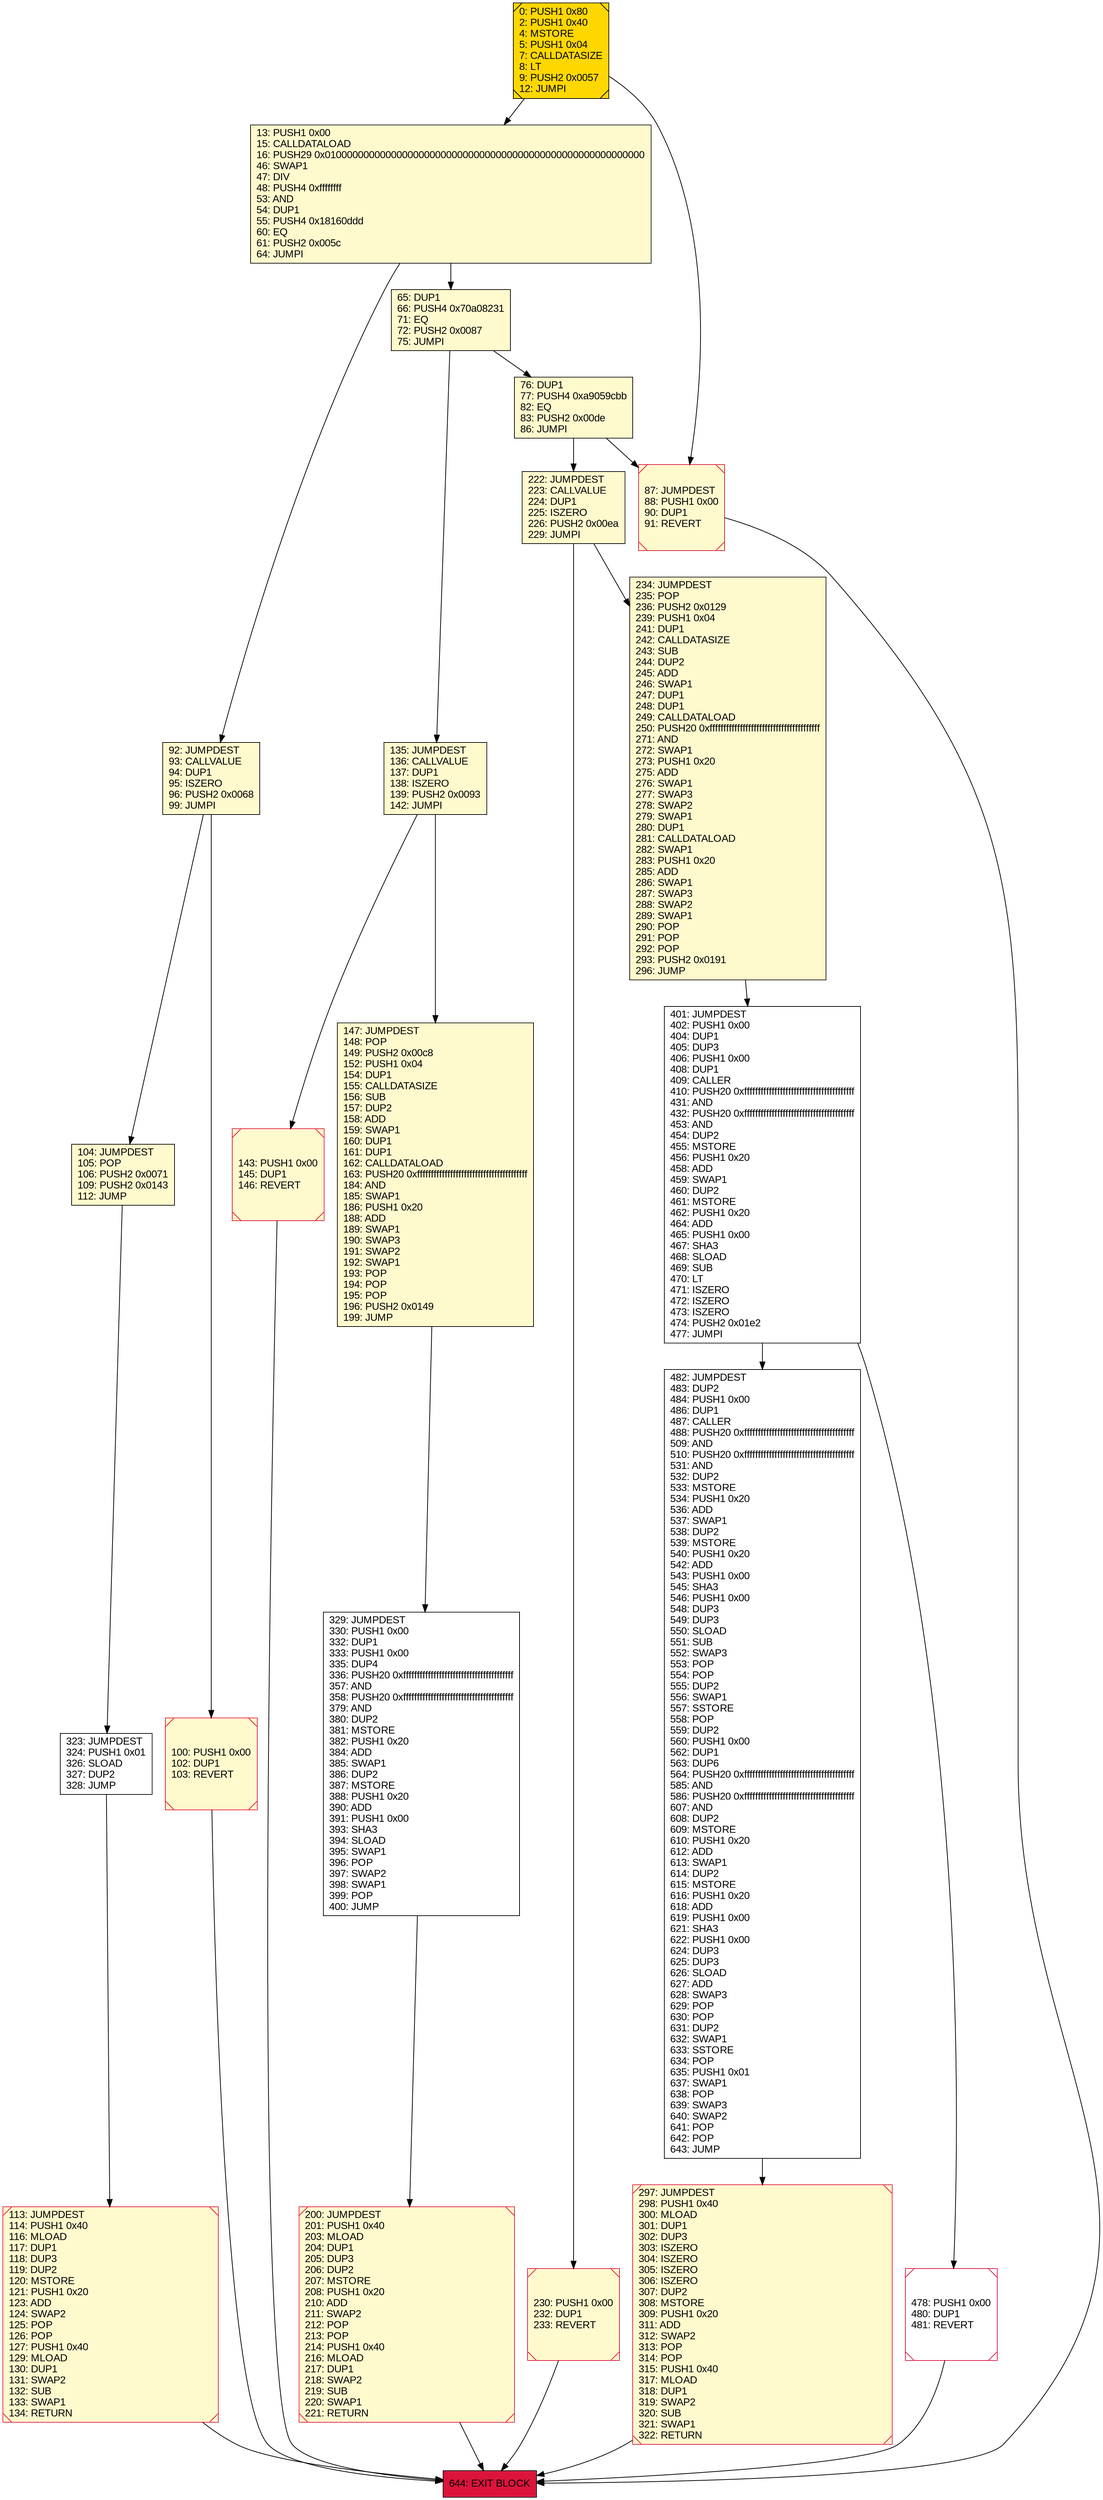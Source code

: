 digraph G {
bgcolor=transparent rankdir=UD;
node [shape=box style=filled color=black fillcolor=white fontname=arial fontcolor=black];
113 [label="113: JUMPDEST\l114: PUSH1 0x40\l116: MLOAD\l117: DUP1\l118: DUP3\l119: DUP2\l120: MSTORE\l121: PUSH1 0x20\l123: ADD\l124: SWAP2\l125: POP\l126: POP\l127: PUSH1 0x40\l129: MLOAD\l130: DUP1\l131: SWAP2\l132: SUB\l133: SWAP1\l134: RETURN\l" fillcolor=lemonchiffon shape=Msquare color=crimson ];
644 [label="644: EXIT BLOCK\l" fillcolor=crimson ];
65 [label="65: DUP1\l66: PUSH4 0x70a08231\l71: EQ\l72: PUSH2 0x0087\l75: JUMPI\l" fillcolor=lemonchiffon ];
100 [label="100: PUSH1 0x00\l102: DUP1\l103: REVERT\l" fillcolor=lemonchiffon shape=Msquare color=crimson ];
230 [label="230: PUSH1 0x00\l232: DUP1\l233: REVERT\l" fillcolor=lemonchiffon shape=Msquare color=crimson ];
482 [label="482: JUMPDEST\l483: DUP2\l484: PUSH1 0x00\l486: DUP1\l487: CALLER\l488: PUSH20 0xffffffffffffffffffffffffffffffffffffffff\l509: AND\l510: PUSH20 0xffffffffffffffffffffffffffffffffffffffff\l531: AND\l532: DUP2\l533: MSTORE\l534: PUSH1 0x20\l536: ADD\l537: SWAP1\l538: DUP2\l539: MSTORE\l540: PUSH1 0x20\l542: ADD\l543: PUSH1 0x00\l545: SHA3\l546: PUSH1 0x00\l548: DUP3\l549: DUP3\l550: SLOAD\l551: SUB\l552: SWAP3\l553: POP\l554: POP\l555: DUP2\l556: SWAP1\l557: SSTORE\l558: POP\l559: DUP2\l560: PUSH1 0x00\l562: DUP1\l563: DUP6\l564: PUSH20 0xffffffffffffffffffffffffffffffffffffffff\l585: AND\l586: PUSH20 0xffffffffffffffffffffffffffffffffffffffff\l607: AND\l608: DUP2\l609: MSTORE\l610: PUSH1 0x20\l612: ADD\l613: SWAP1\l614: DUP2\l615: MSTORE\l616: PUSH1 0x20\l618: ADD\l619: PUSH1 0x00\l621: SHA3\l622: PUSH1 0x00\l624: DUP3\l625: DUP3\l626: SLOAD\l627: ADD\l628: SWAP3\l629: POP\l630: POP\l631: DUP2\l632: SWAP1\l633: SSTORE\l634: POP\l635: PUSH1 0x01\l637: SWAP1\l638: POP\l639: SWAP3\l640: SWAP2\l641: POP\l642: POP\l643: JUMP\l" ];
147 [label="147: JUMPDEST\l148: POP\l149: PUSH2 0x00c8\l152: PUSH1 0x04\l154: DUP1\l155: CALLDATASIZE\l156: SUB\l157: DUP2\l158: ADD\l159: SWAP1\l160: DUP1\l161: DUP1\l162: CALLDATALOAD\l163: PUSH20 0xffffffffffffffffffffffffffffffffffffffff\l184: AND\l185: SWAP1\l186: PUSH1 0x20\l188: ADD\l189: SWAP1\l190: SWAP3\l191: SWAP2\l192: SWAP1\l193: POP\l194: POP\l195: POP\l196: PUSH2 0x0149\l199: JUMP\l" fillcolor=lemonchiffon ];
135 [label="135: JUMPDEST\l136: CALLVALUE\l137: DUP1\l138: ISZERO\l139: PUSH2 0x0093\l142: JUMPI\l" fillcolor=lemonchiffon ];
401 [label="401: JUMPDEST\l402: PUSH1 0x00\l404: DUP1\l405: DUP3\l406: PUSH1 0x00\l408: DUP1\l409: CALLER\l410: PUSH20 0xffffffffffffffffffffffffffffffffffffffff\l431: AND\l432: PUSH20 0xffffffffffffffffffffffffffffffffffffffff\l453: AND\l454: DUP2\l455: MSTORE\l456: PUSH1 0x20\l458: ADD\l459: SWAP1\l460: DUP2\l461: MSTORE\l462: PUSH1 0x20\l464: ADD\l465: PUSH1 0x00\l467: SHA3\l468: SLOAD\l469: SUB\l470: LT\l471: ISZERO\l472: ISZERO\l473: ISZERO\l474: PUSH2 0x01e2\l477: JUMPI\l" ];
143 [label="143: PUSH1 0x00\l145: DUP1\l146: REVERT\l" fillcolor=lemonchiffon shape=Msquare color=crimson ];
234 [label="234: JUMPDEST\l235: POP\l236: PUSH2 0x0129\l239: PUSH1 0x04\l241: DUP1\l242: CALLDATASIZE\l243: SUB\l244: DUP2\l245: ADD\l246: SWAP1\l247: DUP1\l248: DUP1\l249: CALLDATALOAD\l250: PUSH20 0xffffffffffffffffffffffffffffffffffffffff\l271: AND\l272: SWAP1\l273: PUSH1 0x20\l275: ADD\l276: SWAP1\l277: SWAP3\l278: SWAP2\l279: SWAP1\l280: DUP1\l281: CALLDATALOAD\l282: SWAP1\l283: PUSH1 0x20\l285: ADD\l286: SWAP1\l287: SWAP3\l288: SWAP2\l289: SWAP1\l290: POP\l291: POP\l292: POP\l293: PUSH2 0x0191\l296: JUMP\l" fillcolor=lemonchiffon ];
76 [label="76: DUP1\l77: PUSH4 0xa9059cbb\l82: EQ\l83: PUSH2 0x00de\l86: JUMPI\l" fillcolor=lemonchiffon ];
87 [label="87: JUMPDEST\l88: PUSH1 0x00\l90: DUP1\l91: REVERT\l" fillcolor=lemonchiffon shape=Msquare color=crimson ];
104 [label="104: JUMPDEST\l105: POP\l106: PUSH2 0x0071\l109: PUSH2 0x0143\l112: JUMP\l" fillcolor=lemonchiffon ];
13 [label="13: PUSH1 0x00\l15: CALLDATALOAD\l16: PUSH29 0x0100000000000000000000000000000000000000000000000000000000\l46: SWAP1\l47: DIV\l48: PUSH4 0xffffffff\l53: AND\l54: DUP1\l55: PUSH4 0x18160ddd\l60: EQ\l61: PUSH2 0x005c\l64: JUMPI\l" fillcolor=lemonchiffon ];
323 [label="323: JUMPDEST\l324: PUSH1 0x01\l326: SLOAD\l327: DUP2\l328: JUMP\l" ];
297 [label="297: JUMPDEST\l298: PUSH1 0x40\l300: MLOAD\l301: DUP1\l302: DUP3\l303: ISZERO\l304: ISZERO\l305: ISZERO\l306: ISZERO\l307: DUP2\l308: MSTORE\l309: PUSH1 0x20\l311: ADD\l312: SWAP2\l313: POP\l314: POP\l315: PUSH1 0x40\l317: MLOAD\l318: DUP1\l319: SWAP2\l320: SUB\l321: SWAP1\l322: RETURN\l" fillcolor=lemonchiffon shape=Msquare color=crimson ];
92 [label="92: JUMPDEST\l93: CALLVALUE\l94: DUP1\l95: ISZERO\l96: PUSH2 0x0068\l99: JUMPI\l" fillcolor=lemonchiffon ];
200 [label="200: JUMPDEST\l201: PUSH1 0x40\l203: MLOAD\l204: DUP1\l205: DUP3\l206: DUP2\l207: MSTORE\l208: PUSH1 0x20\l210: ADD\l211: SWAP2\l212: POP\l213: POP\l214: PUSH1 0x40\l216: MLOAD\l217: DUP1\l218: SWAP2\l219: SUB\l220: SWAP1\l221: RETURN\l" fillcolor=lemonchiffon shape=Msquare color=crimson ];
0 [label="0: PUSH1 0x80\l2: PUSH1 0x40\l4: MSTORE\l5: PUSH1 0x04\l7: CALLDATASIZE\l8: LT\l9: PUSH2 0x0057\l12: JUMPI\l" fillcolor=lemonchiffon shape=Msquare fillcolor=gold ];
329 [label="329: JUMPDEST\l330: PUSH1 0x00\l332: DUP1\l333: PUSH1 0x00\l335: DUP4\l336: PUSH20 0xffffffffffffffffffffffffffffffffffffffff\l357: AND\l358: PUSH20 0xffffffffffffffffffffffffffffffffffffffff\l379: AND\l380: DUP2\l381: MSTORE\l382: PUSH1 0x20\l384: ADD\l385: SWAP1\l386: DUP2\l387: MSTORE\l388: PUSH1 0x20\l390: ADD\l391: PUSH1 0x00\l393: SHA3\l394: SLOAD\l395: SWAP1\l396: POP\l397: SWAP2\l398: SWAP1\l399: POP\l400: JUMP\l" ];
222 [label="222: JUMPDEST\l223: CALLVALUE\l224: DUP1\l225: ISZERO\l226: PUSH2 0x00ea\l229: JUMPI\l" fillcolor=lemonchiffon ];
478 [label="478: PUSH1 0x00\l480: DUP1\l481: REVERT\l" shape=Msquare color=crimson ];
100 -> 644;
230 -> 644;
234 -> 401;
135 -> 143;
401 -> 482;
113 -> 644;
0 -> 13;
222 -> 234;
297 -> 644;
87 -> 644;
147 -> 329;
323 -> 113;
222 -> 230;
92 -> 100;
482 -> 297;
135 -> 147;
76 -> 87;
329 -> 200;
104 -> 323;
13 -> 92;
143 -> 644;
92 -> 104;
0 -> 87;
65 -> 135;
76 -> 222;
401 -> 478;
65 -> 76;
13 -> 65;
478 -> 644;
200 -> 644;
}